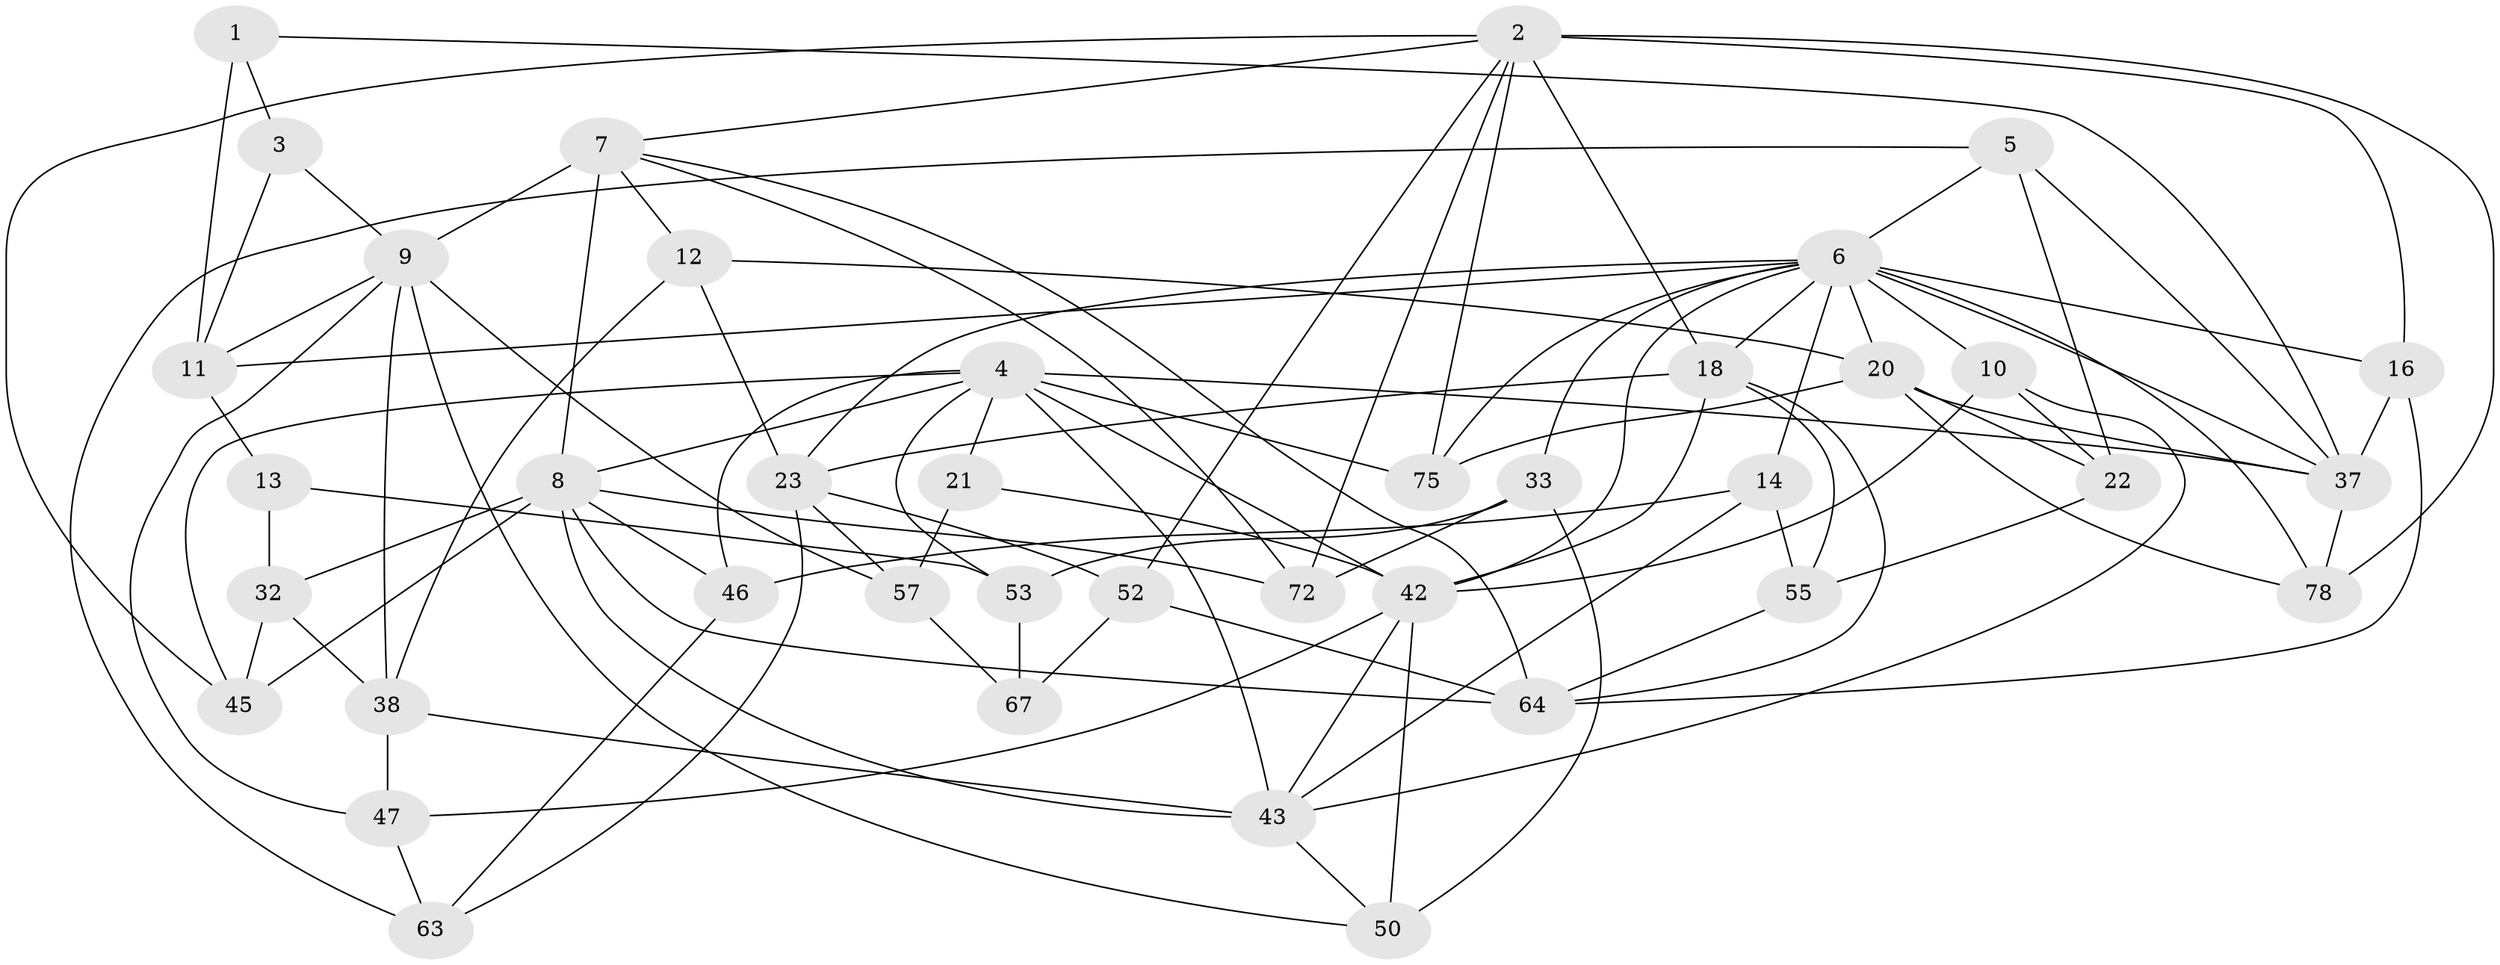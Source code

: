 // original degree distribution, {4: 1.0}
// Generated by graph-tools (version 1.1) at 2025/16/03/09/25 04:16:22]
// undirected, 40 vertices, 101 edges
graph export_dot {
graph [start="1"]
  node [color=gray90,style=filled];
  1 [super="+59"];
  2 [super="+69+28"];
  3;
  4 [super="+39"];
  5;
  6 [super="+41+24+35"];
  7 [super="+48+76"];
  8 [super="+15+29+79"];
  9 [super="+26+25"];
  10;
  11 [super="+17+49"];
  12 [super="+19"];
  13;
  14;
  16 [super="+40"];
  18 [super="+34+27"];
  20 [super="+56"];
  21;
  22;
  23 [super="+74+30"];
  32;
  33;
  37 [super="+60+77"];
  38 [super="+66"];
  42 [super="+44+51"];
  43 [super="+58"];
  45;
  46;
  47;
  50;
  52;
  53 [super="+61"];
  55;
  57;
  63;
  64 [super="+65"];
  67;
  72;
  75;
  78;
  1 -- 37 [weight=2];
  1 -- 11 [weight=3];
  1 -- 3;
  2 -- 7;
  2 -- 16 [weight=2];
  2 -- 75;
  2 -- 72;
  2 -- 18 [weight=2];
  2 -- 52;
  2 -- 45;
  2 -- 78;
  3 -- 11 [weight=2];
  3 -- 9;
  4 -- 43;
  4 -- 53;
  4 -- 8;
  4 -- 75;
  4 -- 45;
  4 -- 46;
  4 -- 21;
  4 -- 37;
  4 -- 42 [weight=2];
  5 -- 22;
  5 -- 63;
  5 -- 37;
  5 -- 6;
  6 -- 37 [weight=2];
  6 -- 16;
  6 -- 75;
  6 -- 78;
  6 -- 33;
  6 -- 23;
  6 -- 10;
  6 -- 11;
  6 -- 42;
  6 -- 20;
  6 -- 14;
  6 -- 18;
  7 -- 72;
  7 -- 9 [weight=2];
  7 -- 12;
  7 -- 64;
  7 -- 8 [weight=2];
  8 -- 43 [weight=2];
  8 -- 45;
  8 -- 72;
  8 -- 46;
  8 -- 32;
  8 -- 64;
  9 -- 47;
  9 -- 50;
  9 -- 11;
  9 -- 38;
  9 -- 57;
  10 -- 22;
  10 -- 43;
  10 -- 42;
  11 -- 13;
  12 -- 38 [weight=2];
  12 -- 23 [weight=2];
  12 -- 20;
  13 -- 53 [weight=2];
  13 -- 32;
  14 -- 46;
  14 -- 55;
  14 -- 43;
  16 -- 64;
  16 -- 37 [weight=2];
  18 -- 64;
  18 -- 42;
  18 -- 23 [weight=2];
  18 -- 55;
  20 -- 22;
  20 -- 37;
  20 -- 75;
  20 -- 78;
  21 -- 57;
  21 -- 42 [weight=2];
  22 -- 55;
  23 -- 57;
  23 -- 52;
  23 -- 63;
  32 -- 45;
  32 -- 38;
  33 -- 72;
  33 -- 50;
  33 -- 53;
  37 -- 78;
  38 -- 47;
  38 -- 43;
  42 -- 50;
  42 -- 43;
  42 -- 47;
  43 -- 50;
  46 -- 63;
  47 -- 63;
  52 -- 67;
  52 -- 64;
  53 -- 67 [weight=2];
  55 -- 64;
  57 -- 67;
}
